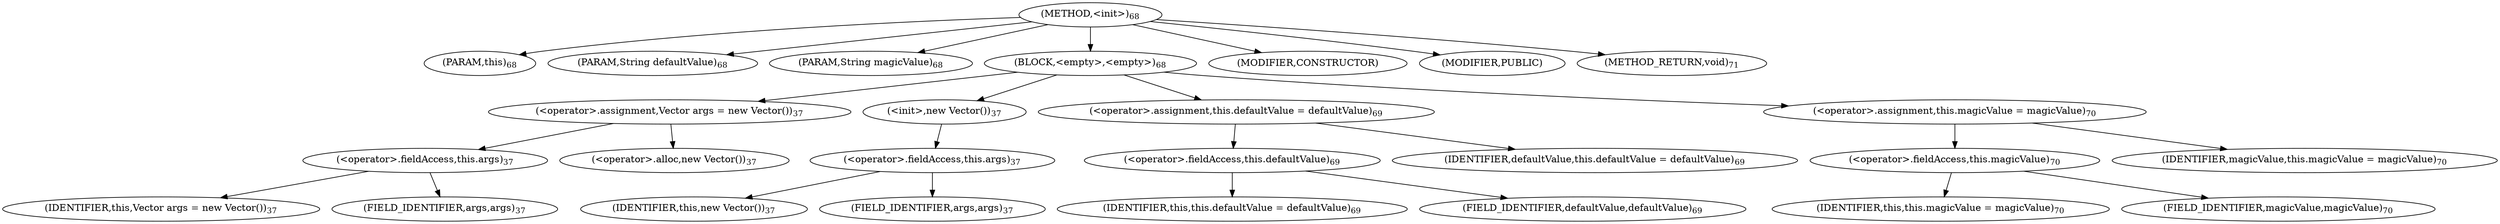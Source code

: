 digraph "&lt;init&gt;" {  
"54" [label = <(METHOD,&lt;init&gt;)<SUB>68</SUB>> ]
"6" [label = <(PARAM,this)<SUB>68</SUB>> ]
"55" [label = <(PARAM,String defaultValue)<SUB>68</SUB>> ]
"56" [label = <(PARAM,String magicValue)<SUB>68</SUB>> ]
"57" [label = <(BLOCK,&lt;empty&gt;,&lt;empty&gt;)<SUB>68</SUB>> ]
"58" [label = <(&lt;operator&gt;.assignment,Vector args = new Vector())<SUB>37</SUB>> ]
"59" [label = <(&lt;operator&gt;.fieldAccess,this.args)<SUB>37</SUB>> ]
"60" [label = <(IDENTIFIER,this,Vector args = new Vector())<SUB>37</SUB>> ]
"61" [label = <(FIELD_IDENTIFIER,args,args)<SUB>37</SUB>> ]
"62" [label = <(&lt;operator&gt;.alloc,new Vector())<SUB>37</SUB>> ]
"63" [label = <(&lt;init&gt;,new Vector())<SUB>37</SUB>> ]
"64" [label = <(&lt;operator&gt;.fieldAccess,this.args)<SUB>37</SUB>> ]
"65" [label = <(IDENTIFIER,this,new Vector())<SUB>37</SUB>> ]
"66" [label = <(FIELD_IDENTIFIER,args,args)<SUB>37</SUB>> ]
"67" [label = <(&lt;operator&gt;.assignment,this.defaultValue = defaultValue)<SUB>69</SUB>> ]
"68" [label = <(&lt;operator&gt;.fieldAccess,this.defaultValue)<SUB>69</SUB>> ]
"5" [label = <(IDENTIFIER,this,this.defaultValue = defaultValue)<SUB>69</SUB>> ]
"69" [label = <(FIELD_IDENTIFIER,defaultValue,defaultValue)<SUB>69</SUB>> ]
"70" [label = <(IDENTIFIER,defaultValue,this.defaultValue = defaultValue)<SUB>69</SUB>> ]
"71" [label = <(&lt;operator&gt;.assignment,this.magicValue = magicValue)<SUB>70</SUB>> ]
"72" [label = <(&lt;operator&gt;.fieldAccess,this.magicValue)<SUB>70</SUB>> ]
"7" [label = <(IDENTIFIER,this,this.magicValue = magicValue)<SUB>70</SUB>> ]
"73" [label = <(FIELD_IDENTIFIER,magicValue,magicValue)<SUB>70</SUB>> ]
"74" [label = <(IDENTIFIER,magicValue,this.magicValue = magicValue)<SUB>70</SUB>> ]
"75" [label = <(MODIFIER,CONSTRUCTOR)> ]
"76" [label = <(MODIFIER,PUBLIC)> ]
"77" [label = <(METHOD_RETURN,void)<SUB>71</SUB>> ]
  "54" -> "6" 
  "54" -> "55" 
  "54" -> "56" 
  "54" -> "57" 
  "54" -> "75" 
  "54" -> "76" 
  "54" -> "77" 
  "57" -> "58" 
  "57" -> "63" 
  "57" -> "67" 
  "57" -> "71" 
  "58" -> "59" 
  "58" -> "62" 
  "59" -> "60" 
  "59" -> "61" 
  "63" -> "64" 
  "64" -> "65" 
  "64" -> "66" 
  "67" -> "68" 
  "67" -> "70" 
  "68" -> "5" 
  "68" -> "69" 
  "71" -> "72" 
  "71" -> "74" 
  "72" -> "7" 
  "72" -> "73" 
}
